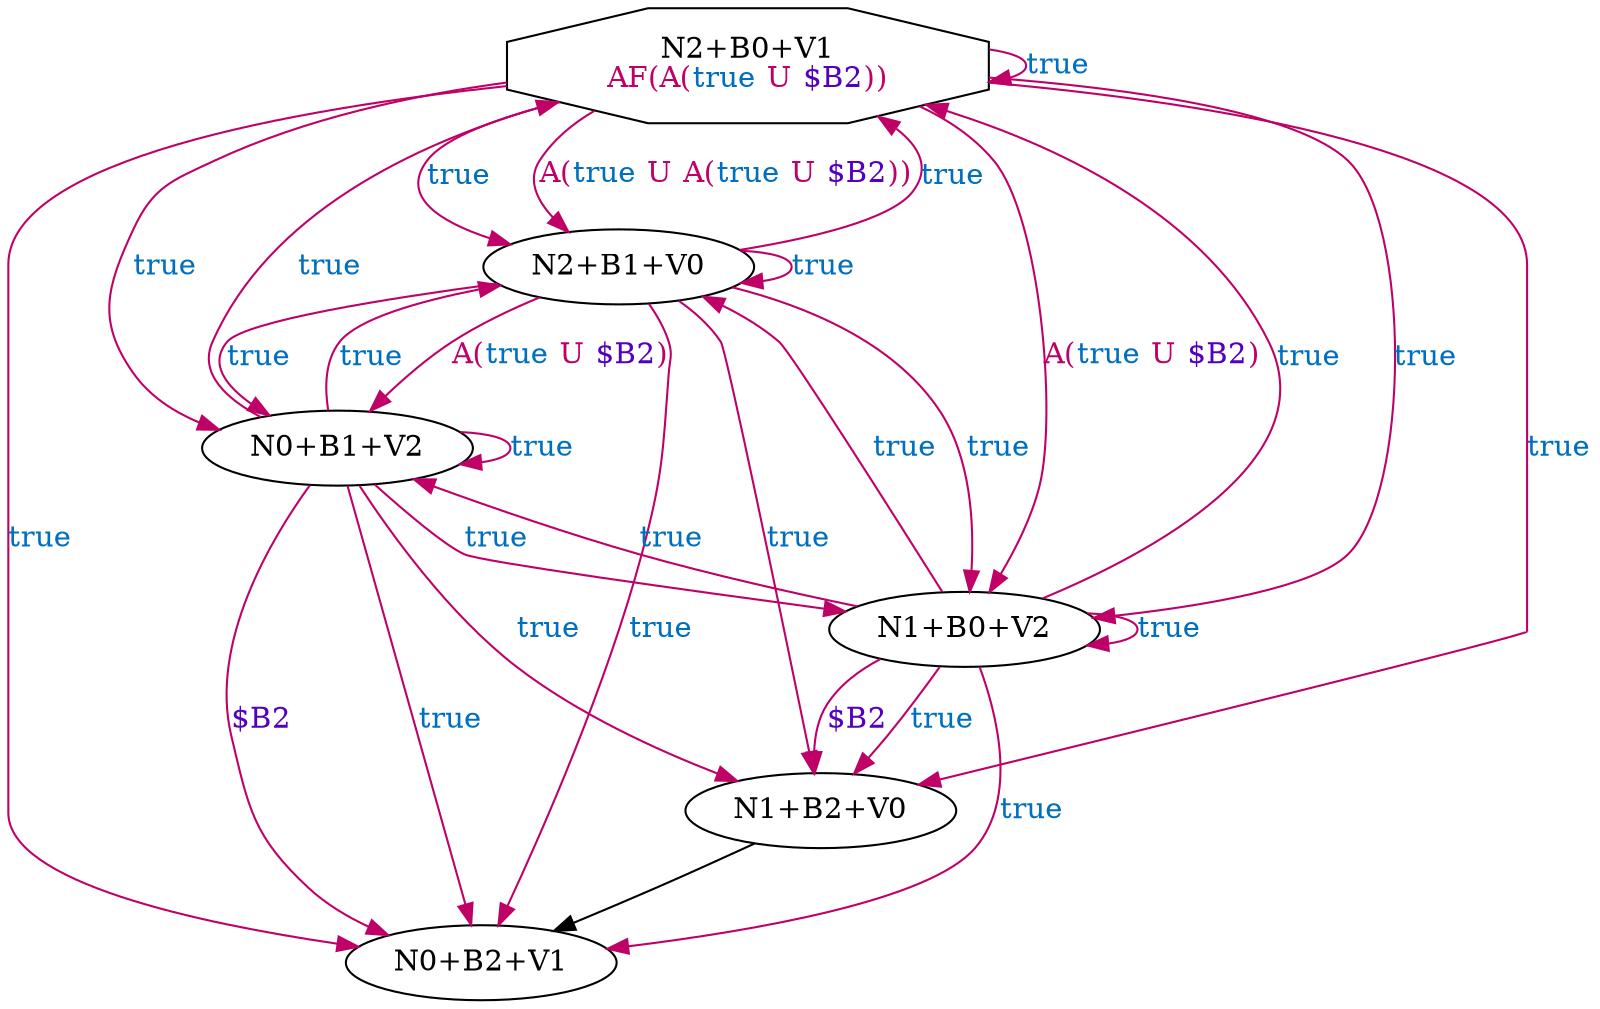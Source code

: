 digraph system {
N0 [label=<N2+B0+V1<BR/><FONT COLOR="0.9099997 1 0.75">AF(<FONT COLOR="0.9099997 1 0.75">A(<FONT COLOR="0.5699997 1 0.75">true</FONT> U <FONT COLOR="0.7399997 1 0.75">$B2</FONT>)</FONT>)</FONT>>,shape=octagon]
N1 [label=<N2+B1+V0>]
N2 [label=<N0+B1+V2>]
N3 [label=<N0+B2+V1>]
N4 [label=<N1+B0+V2>]
N5 [label=<N1+B2+V0>]
N5 -> N3
N2 -> N3 [color="0.9099997 1 0.75",label=<<FONT COLOR="0.7399997 1 0.75">$B2</FONT>>]
N4 -> N5 [color="0.9099997 1 0.75",label=<<FONT COLOR="0.7399997 1 0.75">$B2</FONT>>]
N0 -> N0 [color="0.9099997 1 0.75",label=<<FONT COLOR="0.5699997 1 0.75">true</FONT>>]
N0 -> N1 [color="0.9099997 1 0.75",label=<<FONT COLOR="0.5699997 1 0.75">true</FONT>>]
N0 -> N2 [color="0.9099997 1 0.75",label=<<FONT COLOR="0.5699997 1 0.75">true</FONT>>]
N0 -> N3 [color="0.9099997 1 0.75",label=<<FONT COLOR="0.5699997 1 0.75">true</FONT>>]
N0 -> N4 [color="0.9099997 1 0.75",label=<<FONT COLOR="0.5699997 1 0.75">true</FONT>>]
N0 -> N5 [color="0.9099997 1 0.75",label=<<FONT COLOR="0.5699997 1 0.75">true</FONT>>]
N0 -> N4 [color="0.9099997 1 0.75",label=<<FONT COLOR="0.9099997 1 0.75">A(<FONT COLOR="0.5699997 1 0.75">true</FONT> U <FONT COLOR="0.7399997 1 0.75">$B2</FONT>)</FONT>>]
N0 -> N1 [color="0.9099997 1 0.75",label=<<FONT COLOR="0.9099997 1 0.75">A(<FONT COLOR="0.5699997 1 0.75">true</FONT> U <FONT COLOR="0.9099997 1 0.75">A(<FONT COLOR="0.5699997 1 0.75">true</FONT> U <FONT COLOR="0.7399997 1 0.75">$B2</FONT>)</FONT>)</FONT>>]
N1 -> N2 [color="0.9099997 1 0.75",label=<<FONT COLOR="0.9099997 1 0.75">A(<FONT COLOR="0.5699997 1 0.75">true</FONT> U <FONT COLOR="0.7399997 1 0.75">$B2</FONT>)</FONT>>]
N4 -> N0 [color="0.9099997 1 0.75",label=<<FONT COLOR="0.5699997 1 0.75">true</FONT>>]
N4 -> N1 [color="0.9099997 1 0.75",label=<<FONT COLOR="0.5699997 1 0.75">true</FONT>>]
N4 -> N2 [color="0.9099997 1 0.75",label=<<FONT COLOR="0.5699997 1 0.75">true</FONT>>]
N4 -> N3 [color="0.9099997 1 0.75",label=<<FONT COLOR="0.5699997 1 0.75">true</FONT>>]
N4 -> N4 [color="0.9099997 1 0.75",label=<<FONT COLOR="0.5699997 1 0.75">true</FONT>>]
N4 -> N5 [color="0.9099997 1 0.75",label=<<FONT COLOR="0.5699997 1 0.75">true</FONT>>]
N1 -> N0 [color="0.9099997 1 0.75",label=<<FONT COLOR="0.5699997 1 0.75">true</FONT>>]
N1 -> N1 [color="0.9099997 1 0.75",label=<<FONT COLOR="0.5699997 1 0.75">true</FONT>>]
N1 -> N2 [color="0.9099997 1 0.75",label=<<FONT COLOR="0.5699997 1 0.75">true</FONT>>]
N1 -> N3 [color="0.9099997 1 0.75",label=<<FONT COLOR="0.5699997 1 0.75">true</FONT>>]
N1 -> N4 [color="0.9099997 1 0.75",label=<<FONT COLOR="0.5699997 1 0.75">true</FONT>>]
N1 -> N5 [color="0.9099997 1 0.75",label=<<FONT COLOR="0.5699997 1 0.75">true</FONT>>]
N2 -> N0 [color="0.9099997 1 0.75",label=<<FONT COLOR="0.5699997 1 0.75">true</FONT>>]
N2 -> N1 [color="0.9099997 1 0.75",label=<<FONT COLOR="0.5699997 1 0.75">true</FONT>>]
N2 -> N2 [color="0.9099997 1 0.75",label=<<FONT COLOR="0.5699997 1 0.75">true</FONT>>]
N2 -> N3 [color="0.9099997 1 0.75",label=<<FONT COLOR="0.5699997 1 0.75">true</FONT>>]
N2 -> N4 [color="0.9099997 1 0.75",label=<<FONT COLOR="0.5699997 1 0.75">true</FONT>>]
N2 -> N5 [color="0.9099997 1 0.75",label=<<FONT COLOR="0.5699997 1 0.75">true</FONT>>]
}
